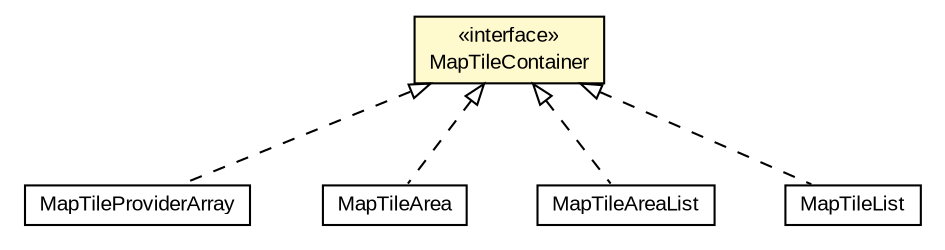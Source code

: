 #!/usr/local/bin/dot
#
# Class diagram 
# Generated by UMLGraph version R5_6-24-gf6e263 (http://www.umlgraph.org/)
#

digraph G {
	edge [fontname="arial",fontsize=10,labelfontname="arial",labelfontsize=10];
	node [fontname="arial",fontsize=10,shape=plaintext];
	nodesep=0.25;
	ranksep=0.5;
	// org.osmdroid.tileprovider.MapTileProviderArray
	c167802 [label=<<table title="org.osmdroid.tileprovider.MapTileProviderArray" border="0" cellborder="1" cellspacing="0" cellpadding="2" port="p" href="../tileprovider/MapTileProviderArray.html">
		<tr><td><table border="0" cellspacing="0" cellpadding="1">
<tr><td align="center" balign="center"> MapTileProviderArray </td></tr>
		</table></td></tr>
		</table>>, URL="../tileprovider/MapTileProviderArray.html", fontname="arial", fontcolor="black", fontsize=10.0];
	// org.osmdroid.util.MapTileArea
	c167879 [label=<<table title="org.osmdroid.util.MapTileArea" border="0" cellborder="1" cellspacing="0" cellpadding="2" port="p" href="./MapTileArea.html">
		<tr><td><table border="0" cellspacing="0" cellpadding="1">
<tr><td align="center" balign="center"> MapTileArea </td></tr>
		</table></td></tr>
		</table>>, URL="./MapTileArea.html", fontname="arial", fontcolor="black", fontsize=10.0];
	// org.osmdroid.util.MapTileAreaList
	c167882 [label=<<table title="org.osmdroid.util.MapTileAreaList" border="0" cellborder="1" cellspacing="0" cellpadding="2" port="p" href="./MapTileAreaList.html">
		<tr><td><table border="0" cellspacing="0" cellpadding="1">
<tr><td align="center" balign="center"> MapTileAreaList </td></tr>
		</table></td></tr>
		</table>>, URL="./MapTileAreaList.html", fontname="arial", fontcolor="black", fontsize=10.0];
	// org.osmdroid.util.MapTileContainer
	c167884 [label=<<table title="org.osmdroid.util.MapTileContainer" border="0" cellborder="1" cellspacing="0" cellpadding="2" port="p" bgcolor="lemonChiffon" href="./MapTileContainer.html">
		<tr><td><table border="0" cellspacing="0" cellpadding="1">
<tr><td align="center" balign="center"> &#171;interface&#187; </td></tr>
<tr><td align="center" balign="center"> MapTileContainer </td></tr>
		</table></td></tr>
		</table>>, URL="./MapTileContainer.html", fontname="arial", fontcolor="black", fontsize=10.0];
	// org.osmdroid.util.MapTileList
	c167886 [label=<<table title="org.osmdroid.util.MapTileList" border="0" cellborder="1" cellspacing="0" cellpadding="2" port="p" href="./MapTileList.html">
		<tr><td><table border="0" cellspacing="0" cellpadding="1">
<tr><td align="center" balign="center"> MapTileList </td></tr>
		</table></td></tr>
		</table>>, URL="./MapTileList.html", fontname="arial", fontcolor="black", fontsize=10.0];
	//org.osmdroid.tileprovider.MapTileProviderArray implements org.osmdroid.util.MapTileContainer
	c167884:p -> c167802:p [dir=back,arrowtail=empty,style=dashed];
	//org.osmdroid.util.MapTileArea implements org.osmdroid.util.MapTileContainer
	c167884:p -> c167879:p [dir=back,arrowtail=empty,style=dashed];
	//org.osmdroid.util.MapTileAreaList implements org.osmdroid.util.MapTileContainer
	c167884:p -> c167882:p [dir=back,arrowtail=empty,style=dashed];
	//org.osmdroid.util.MapTileList implements org.osmdroid.util.MapTileContainer
	c167884:p -> c167886:p [dir=back,arrowtail=empty,style=dashed];
}

